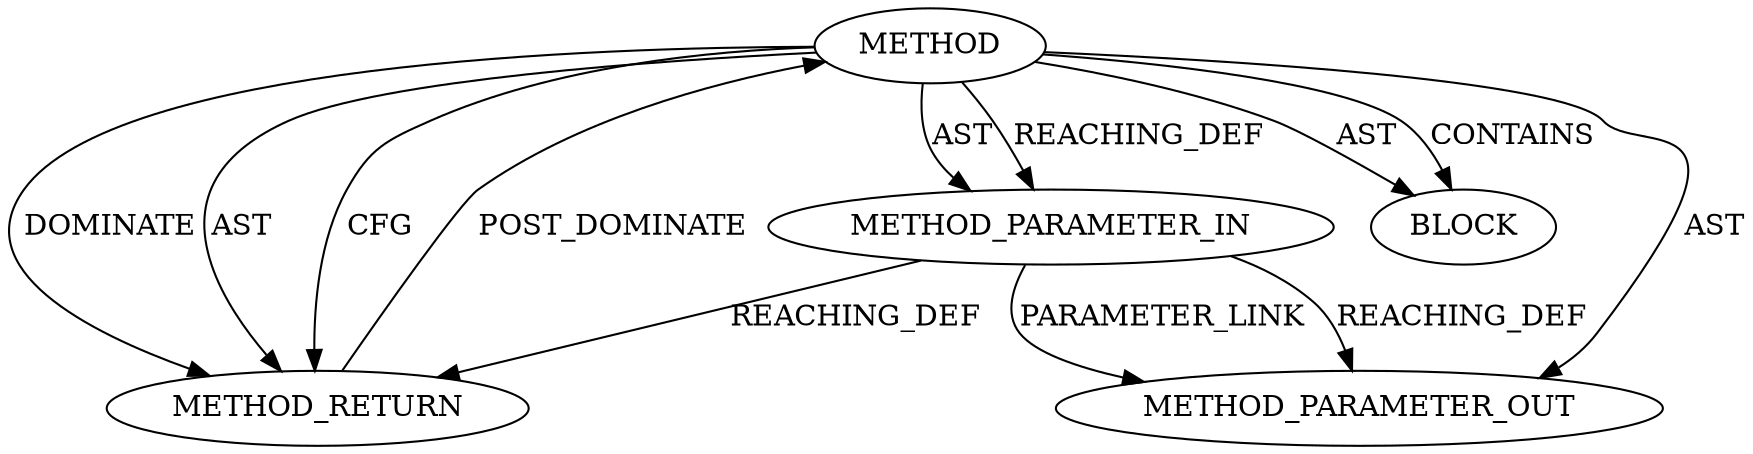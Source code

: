 digraph {
  27271 [label=METHOD_PARAMETER_OUT ORDER=1 CODE="p1" IS_VARIADIC=false TYPE_FULL_NAME="ANY" EVALUATION_STRATEGY="BY_VALUE" INDEX=1 NAME="p1"]
  25678 [label=METHOD AST_PARENT_TYPE="NAMESPACE_BLOCK" AST_PARENT_FULL_NAME="<global>" ORDER=0 CODE="<empty>" FULL_NAME="ASN1_OBJECT_free" IS_EXTERNAL=true FILENAME="<empty>" SIGNATURE="" NAME="ASN1_OBJECT_free"]
  25681 [label=METHOD_RETURN ORDER=2 CODE="RET" TYPE_FULL_NAME="ANY" EVALUATION_STRATEGY="BY_VALUE"]
  25679 [label=METHOD_PARAMETER_IN ORDER=1 CODE="p1" IS_VARIADIC=false TYPE_FULL_NAME="ANY" EVALUATION_STRATEGY="BY_VALUE" INDEX=1 NAME="p1"]
  25680 [label=BLOCK ORDER=1 ARGUMENT_INDEX=1 CODE="<empty>" TYPE_FULL_NAME="ANY"]
  25678 -> 25681 [label=AST ]
  25679 -> 27271 [label=REACHING_DEF VARIABLE="p1"]
  25678 -> 27271 [label=AST ]
  25678 -> 25679 [label=AST ]
  25678 -> 25681 [label=CFG ]
  25681 -> 25678 [label=POST_DOMINATE ]
  25679 -> 25681 [label=REACHING_DEF VARIABLE="p1"]
  25678 -> 25681 [label=DOMINATE ]
  25678 -> 25679 [label=REACHING_DEF VARIABLE=""]
  25678 -> 25680 [label=AST ]
  25678 -> 25680 [label=CONTAINS ]
  25679 -> 27271 [label=PARAMETER_LINK ]
}
